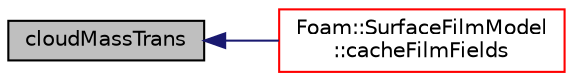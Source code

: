 digraph "cloudMassTrans"
{
  bgcolor="transparent";
  edge [fontname="Helvetica",fontsize="10",labelfontname="Helvetica",labelfontsize="10"];
  node [fontname="Helvetica",fontsize="10",shape=record];
  rankdir="LR";
  Node1 [label="cloudMassTrans",height=0.2,width=0.4,color="black", fillcolor="grey75", style="filled", fontcolor="black"];
  Node1 -> Node2 [dir="back",color="midnightblue",fontsize="10",style="solid",fontname="Helvetica"];
  Node2 [label="Foam::SurfaceFilmModel\l::cacheFilmFields",height=0.2,width=0.4,color="red",URL="$a02480.html#a7b1f5e291b5fcc2c999e62871d73d418",tooltip="Cache the film fields in preparation for injection. "];
}
